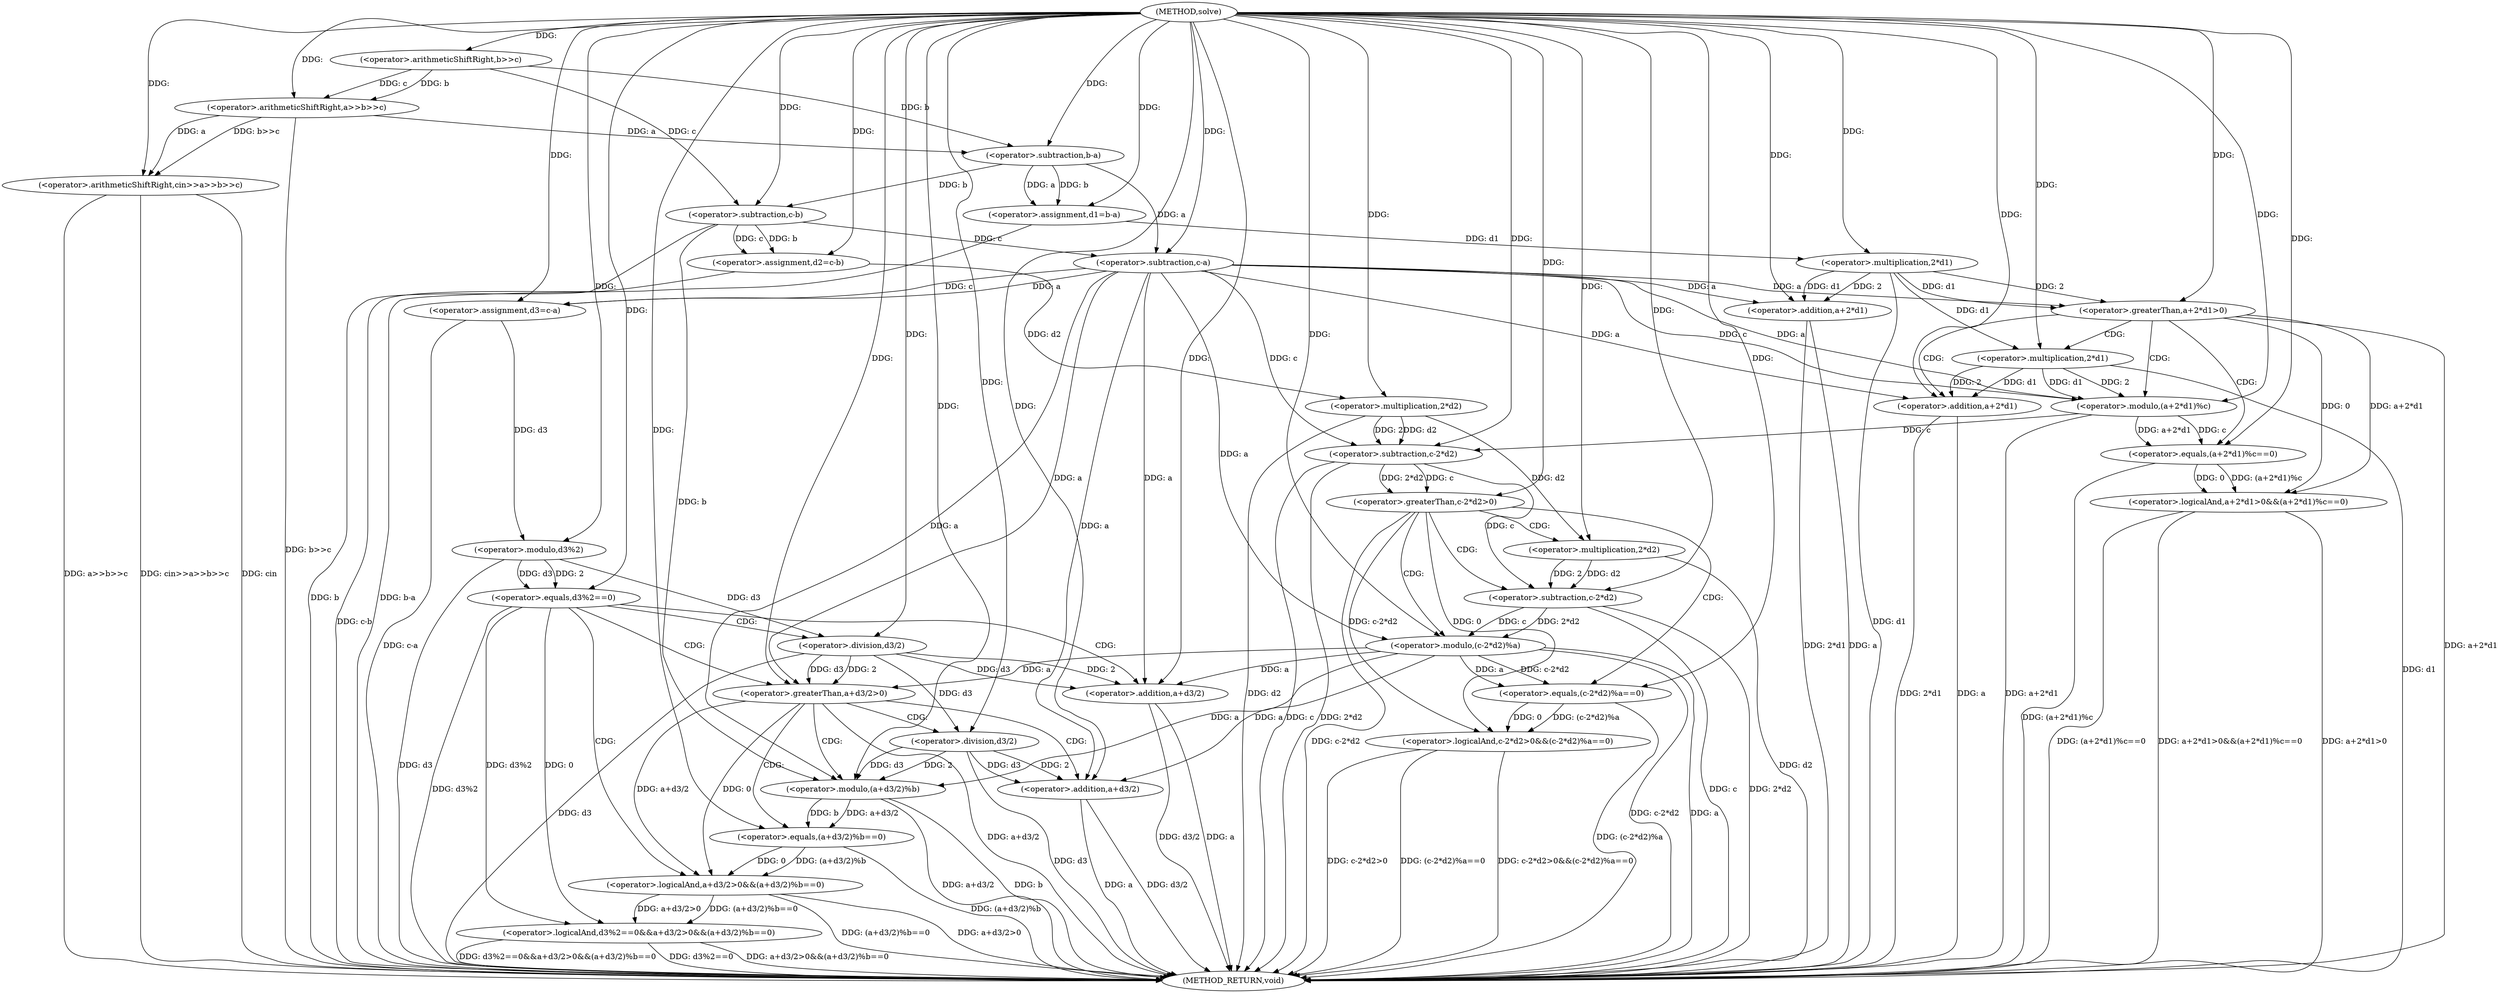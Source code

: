 digraph "solve" {  
"1000223" [label = "(METHOD,solve)" ]
"1000319" [label = "(METHOD_RETURN,void)" ]
"1000228" [label = "(<operator>.arithmeticShiftRight,cin>>a>>b>>c)" ]
"1000236" [label = "(<operator>.assignment,d1=b-a)" ]
"1000242" [label = "(<operator>.assignment,d2=c-b)" ]
"1000248" [label = "(<operator>.assignment,d3=c-a)" ]
"1000254" [label = "(<operator>.logicalAnd,a+2*d1>0&&(a+2*d1)%c==0)" ]
"1000230" [label = "(<operator>.arithmeticShiftRight,a>>b>>c)" ]
"1000238" [label = "(<operator>.subtraction,b-a)" ]
"1000244" [label = "(<operator>.subtraction,c-b)" ]
"1000250" [label = "(<operator>.subtraction,c-a)" ]
"1000232" [label = "(<operator>.arithmeticShiftRight,b>>c)" ]
"1000255" [label = "(<operator>.greaterThan,a+2*d1>0)" ]
"1000262" [label = "(<operator>.equals,(a+2*d1)%c==0)" ]
"1000274" [label = "(<operator>.logicalAnd,c-2*d2>0&&(c-2*d2)%a==0)" ]
"1000256" [label = "(<operator>.addition,a+2*d1)" ]
"1000263" [label = "(<operator>.modulo,(a+2*d1)%c)" ]
"1000258" [label = "(<operator>.multiplication,2*d1)" ]
"1000264" [label = "(<operator>.addition,a+2*d1)" ]
"1000275" [label = "(<operator>.greaterThan,c-2*d2>0)" ]
"1000282" [label = "(<operator>.equals,(c-2*d2)%a==0)" ]
"1000294" [label = "(<operator>.logicalAnd,d3%2==0&&a+d3/2>0&&(a+d3/2)%b==0)" ]
"1000266" [label = "(<operator>.multiplication,2*d1)" ]
"1000276" [label = "(<operator>.subtraction,c-2*d2)" ]
"1000283" [label = "(<operator>.modulo,(c-2*d2)%a)" ]
"1000278" [label = "(<operator>.multiplication,2*d2)" ]
"1000284" [label = "(<operator>.subtraction,c-2*d2)" ]
"1000295" [label = "(<operator>.equals,d3%2==0)" ]
"1000300" [label = "(<operator>.logicalAnd,a+d3/2>0&&(a+d3/2)%b==0)" ]
"1000286" [label = "(<operator>.multiplication,2*d2)" ]
"1000296" [label = "(<operator>.modulo,d3%2)" ]
"1000301" [label = "(<operator>.greaterThan,a+d3/2>0)" ]
"1000308" [label = "(<operator>.equals,(a+d3/2)%b==0)" ]
"1000302" [label = "(<operator>.addition,a+d3/2)" ]
"1000309" [label = "(<operator>.modulo,(a+d3/2)%b)" ]
"1000304" [label = "(<operator>.division,d3/2)" ]
"1000310" [label = "(<operator>.addition,a+d3/2)" ]
"1000312" [label = "(<operator>.division,d3/2)" ]
  "1000230" -> "1000319"  [ label = "DDG: b>>c"] 
  "1000228" -> "1000319"  [ label = "DDG: a>>b>>c"] 
  "1000228" -> "1000319"  [ label = "DDG: cin>>a>>b>>c"] 
  "1000236" -> "1000319"  [ label = "DDG: b-a"] 
  "1000244" -> "1000319"  [ label = "DDG: b"] 
  "1000242" -> "1000319"  [ label = "DDG: c-b"] 
  "1000248" -> "1000319"  [ label = "DDG: c-a"] 
  "1000256" -> "1000319"  [ label = "DDG: a"] 
  "1000258" -> "1000319"  [ label = "DDG: d1"] 
  "1000256" -> "1000319"  [ label = "DDG: 2*d1"] 
  "1000255" -> "1000319"  [ label = "DDG: a+2*d1"] 
  "1000254" -> "1000319"  [ label = "DDG: a+2*d1>0"] 
  "1000264" -> "1000319"  [ label = "DDG: a"] 
  "1000266" -> "1000319"  [ label = "DDG: d1"] 
  "1000264" -> "1000319"  [ label = "DDG: 2*d1"] 
  "1000263" -> "1000319"  [ label = "DDG: a+2*d1"] 
  "1000262" -> "1000319"  [ label = "DDG: (a+2*d1)%c"] 
  "1000254" -> "1000319"  [ label = "DDG: (a+2*d1)%c==0"] 
  "1000254" -> "1000319"  [ label = "DDG: a+2*d1>0&&(a+2*d1)%c==0"] 
  "1000276" -> "1000319"  [ label = "DDG: c"] 
  "1000278" -> "1000319"  [ label = "DDG: d2"] 
  "1000276" -> "1000319"  [ label = "DDG: 2*d2"] 
  "1000275" -> "1000319"  [ label = "DDG: c-2*d2"] 
  "1000274" -> "1000319"  [ label = "DDG: c-2*d2>0"] 
  "1000284" -> "1000319"  [ label = "DDG: c"] 
  "1000286" -> "1000319"  [ label = "DDG: d2"] 
  "1000284" -> "1000319"  [ label = "DDG: 2*d2"] 
  "1000283" -> "1000319"  [ label = "DDG: c-2*d2"] 
  "1000283" -> "1000319"  [ label = "DDG: a"] 
  "1000282" -> "1000319"  [ label = "DDG: (c-2*d2)%a"] 
  "1000274" -> "1000319"  [ label = "DDG: (c-2*d2)%a==0"] 
  "1000274" -> "1000319"  [ label = "DDG: c-2*d2>0&&(c-2*d2)%a==0"] 
  "1000296" -> "1000319"  [ label = "DDG: d3"] 
  "1000295" -> "1000319"  [ label = "DDG: d3%2"] 
  "1000294" -> "1000319"  [ label = "DDG: d3%2==0"] 
  "1000302" -> "1000319"  [ label = "DDG: a"] 
  "1000304" -> "1000319"  [ label = "DDG: d3"] 
  "1000302" -> "1000319"  [ label = "DDG: d3/2"] 
  "1000301" -> "1000319"  [ label = "DDG: a+d3/2"] 
  "1000300" -> "1000319"  [ label = "DDG: a+d3/2>0"] 
  "1000310" -> "1000319"  [ label = "DDG: a"] 
  "1000312" -> "1000319"  [ label = "DDG: d3"] 
  "1000310" -> "1000319"  [ label = "DDG: d3/2"] 
  "1000309" -> "1000319"  [ label = "DDG: a+d3/2"] 
  "1000309" -> "1000319"  [ label = "DDG: b"] 
  "1000308" -> "1000319"  [ label = "DDG: (a+d3/2)%b"] 
  "1000300" -> "1000319"  [ label = "DDG: (a+d3/2)%b==0"] 
  "1000294" -> "1000319"  [ label = "DDG: a+d3/2>0&&(a+d3/2)%b==0"] 
  "1000294" -> "1000319"  [ label = "DDG: d3%2==0&&a+d3/2>0&&(a+d3/2)%b==0"] 
  "1000228" -> "1000319"  [ label = "DDG: cin"] 
  "1000238" -> "1000236"  [ label = "DDG: b"] 
  "1000238" -> "1000236"  [ label = "DDG: a"] 
  "1000244" -> "1000242"  [ label = "DDG: c"] 
  "1000244" -> "1000242"  [ label = "DDG: b"] 
  "1000250" -> "1000248"  [ label = "DDG: a"] 
  "1000250" -> "1000248"  [ label = "DDG: c"] 
  "1000223" -> "1000228"  [ label = "DDG: "] 
  "1000230" -> "1000228"  [ label = "DDG: a"] 
  "1000230" -> "1000228"  [ label = "DDG: b>>c"] 
  "1000223" -> "1000236"  [ label = "DDG: "] 
  "1000223" -> "1000242"  [ label = "DDG: "] 
  "1000223" -> "1000248"  [ label = "DDG: "] 
  "1000223" -> "1000230"  [ label = "DDG: "] 
  "1000232" -> "1000230"  [ label = "DDG: c"] 
  "1000232" -> "1000230"  [ label = "DDG: b"] 
  "1000232" -> "1000238"  [ label = "DDG: b"] 
  "1000223" -> "1000238"  [ label = "DDG: "] 
  "1000230" -> "1000238"  [ label = "DDG: a"] 
  "1000232" -> "1000244"  [ label = "DDG: c"] 
  "1000223" -> "1000244"  [ label = "DDG: "] 
  "1000238" -> "1000244"  [ label = "DDG: b"] 
  "1000244" -> "1000250"  [ label = "DDG: c"] 
  "1000223" -> "1000250"  [ label = "DDG: "] 
  "1000238" -> "1000250"  [ label = "DDG: a"] 
  "1000255" -> "1000254"  [ label = "DDG: a+2*d1"] 
  "1000255" -> "1000254"  [ label = "DDG: 0"] 
  "1000262" -> "1000254"  [ label = "DDG: (a+2*d1)%c"] 
  "1000262" -> "1000254"  [ label = "DDG: 0"] 
  "1000223" -> "1000232"  [ label = "DDG: "] 
  "1000258" -> "1000255"  [ label = "DDG: d1"] 
  "1000258" -> "1000255"  [ label = "DDG: 2"] 
  "1000250" -> "1000255"  [ label = "DDG: a"] 
  "1000223" -> "1000255"  [ label = "DDG: "] 
  "1000263" -> "1000262"  [ label = "DDG: c"] 
  "1000263" -> "1000262"  [ label = "DDG: a+2*d1"] 
  "1000223" -> "1000262"  [ label = "DDG: "] 
  "1000250" -> "1000256"  [ label = "DDG: a"] 
  "1000223" -> "1000256"  [ label = "DDG: "] 
  "1000258" -> "1000256"  [ label = "DDG: d1"] 
  "1000258" -> "1000256"  [ label = "DDG: 2"] 
  "1000223" -> "1000263"  [ label = "DDG: "] 
  "1000250" -> "1000263"  [ label = "DDG: a"] 
  "1000266" -> "1000263"  [ label = "DDG: 2"] 
  "1000266" -> "1000263"  [ label = "DDG: d1"] 
  "1000250" -> "1000263"  [ label = "DDG: c"] 
  "1000275" -> "1000274"  [ label = "DDG: 0"] 
  "1000275" -> "1000274"  [ label = "DDG: c-2*d2"] 
  "1000282" -> "1000274"  [ label = "DDG: (c-2*d2)%a"] 
  "1000282" -> "1000274"  [ label = "DDG: 0"] 
  "1000223" -> "1000258"  [ label = "DDG: "] 
  "1000236" -> "1000258"  [ label = "DDG: d1"] 
  "1000223" -> "1000264"  [ label = "DDG: "] 
  "1000250" -> "1000264"  [ label = "DDG: a"] 
  "1000266" -> "1000264"  [ label = "DDG: 2"] 
  "1000266" -> "1000264"  [ label = "DDG: d1"] 
  "1000276" -> "1000275"  [ label = "DDG: 2*d2"] 
  "1000276" -> "1000275"  [ label = "DDG: c"] 
  "1000223" -> "1000275"  [ label = "DDG: "] 
  "1000283" -> "1000282"  [ label = "DDG: c-2*d2"] 
  "1000283" -> "1000282"  [ label = "DDG: a"] 
  "1000223" -> "1000282"  [ label = "DDG: "] 
  "1000223" -> "1000266"  [ label = "DDG: "] 
  "1000258" -> "1000266"  [ label = "DDG: d1"] 
  "1000250" -> "1000276"  [ label = "DDG: c"] 
  "1000263" -> "1000276"  [ label = "DDG: c"] 
  "1000223" -> "1000276"  [ label = "DDG: "] 
  "1000278" -> "1000276"  [ label = "DDG: 2"] 
  "1000278" -> "1000276"  [ label = "DDG: d2"] 
  "1000284" -> "1000283"  [ label = "DDG: 2*d2"] 
  "1000284" -> "1000283"  [ label = "DDG: c"] 
  "1000223" -> "1000283"  [ label = "DDG: "] 
  "1000250" -> "1000283"  [ label = "DDG: a"] 
  "1000295" -> "1000294"  [ label = "DDG: d3%2"] 
  "1000295" -> "1000294"  [ label = "DDG: 0"] 
  "1000300" -> "1000294"  [ label = "DDG: (a+d3/2)%b==0"] 
  "1000300" -> "1000294"  [ label = "DDG: a+d3/2>0"] 
  "1000223" -> "1000278"  [ label = "DDG: "] 
  "1000242" -> "1000278"  [ label = "DDG: d2"] 
  "1000276" -> "1000284"  [ label = "DDG: c"] 
  "1000223" -> "1000284"  [ label = "DDG: "] 
  "1000286" -> "1000284"  [ label = "DDG: 2"] 
  "1000286" -> "1000284"  [ label = "DDG: d2"] 
  "1000296" -> "1000295"  [ label = "DDG: d3"] 
  "1000296" -> "1000295"  [ label = "DDG: 2"] 
  "1000223" -> "1000295"  [ label = "DDG: "] 
  "1000301" -> "1000300"  [ label = "DDG: a+d3/2"] 
  "1000301" -> "1000300"  [ label = "DDG: 0"] 
  "1000308" -> "1000300"  [ label = "DDG: 0"] 
  "1000308" -> "1000300"  [ label = "DDG: (a+d3/2)%b"] 
  "1000223" -> "1000286"  [ label = "DDG: "] 
  "1000278" -> "1000286"  [ label = "DDG: d2"] 
  "1000248" -> "1000296"  [ label = "DDG: d3"] 
  "1000223" -> "1000296"  [ label = "DDG: "] 
  "1000283" -> "1000301"  [ label = "DDG: a"] 
  "1000223" -> "1000301"  [ label = "DDG: "] 
  "1000250" -> "1000301"  [ label = "DDG: a"] 
  "1000304" -> "1000301"  [ label = "DDG: d3"] 
  "1000304" -> "1000301"  [ label = "DDG: 2"] 
  "1000309" -> "1000308"  [ label = "DDG: a+d3/2"] 
  "1000309" -> "1000308"  [ label = "DDG: b"] 
  "1000223" -> "1000308"  [ label = "DDG: "] 
  "1000283" -> "1000302"  [ label = "DDG: a"] 
  "1000223" -> "1000302"  [ label = "DDG: "] 
  "1000250" -> "1000302"  [ label = "DDG: a"] 
  "1000304" -> "1000302"  [ label = "DDG: d3"] 
  "1000304" -> "1000302"  [ label = "DDG: 2"] 
  "1000312" -> "1000309"  [ label = "DDG: 2"] 
  "1000312" -> "1000309"  [ label = "DDG: d3"] 
  "1000223" -> "1000309"  [ label = "DDG: "] 
  "1000283" -> "1000309"  [ label = "DDG: a"] 
  "1000250" -> "1000309"  [ label = "DDG: a"] 
  "1000244" -> "1000309"  [ label = "DDG: b"] 
  "1000296" -> "1000304"  [ label = "DDG: d3"] 
  "1000223" -> "1000304"  [ label = "DDG: "] 
  "1000223" -> "1000310"  [ label = "DDG: "] 
  "1000283" -> "1000310"  [ label = "DDG: a"] 
  "1000250" -> "1000310"  [ label = "DDG: a"] 
  "1000312" -> "1000310"  [ label = "DDG: 2"] 
  "1000312" -> "1000310"  [ label = "DDG: d3"] 
  "1000304" -> "1000312"  [ label = "DDG: d3"] 
  "1000223" -> "1000312"  [ label = "DDG: "] 
  "1000255" -> "1000262"  [ label = "CDG: "] 
  "1000255" -> "1000264"  [ label = "CDG: "] 
  "1000255" -> "1000263"  [ label = "CDG: "] 
  "1000255" -> "1000266"  [ label = "CDG: "] 
  "1000275" -> "1000283"  [ label = "CDG: "] 
  "1000275" -> "1000282"  [ label = "CDG: "] 
  "1000275" -> "1000286"  [ label = "CDG: "] 
  "1000275" -> "1000284"  [ label = "CDG: "] 
  "1000295" -> "1000300"  [ label = "CDG: "] 
  "1000295" -> "1000304"  [ label = "CDG: "] 
  "1000295" -> "1000301"  [ label = "CDG: "] 
  "1000295" -> "1000302"  [ label = "CDG: "] 
  "1000301" -> "1000309"  [ label = "CDG: "] 
  "1000301" -> "1000308"  [ label = "CDG: "] 
  "1000301" -> "1000312"  [ label = "CDG: "] 
  "1000301" -> "1000310"  [ label = "CDG: "] 
}
